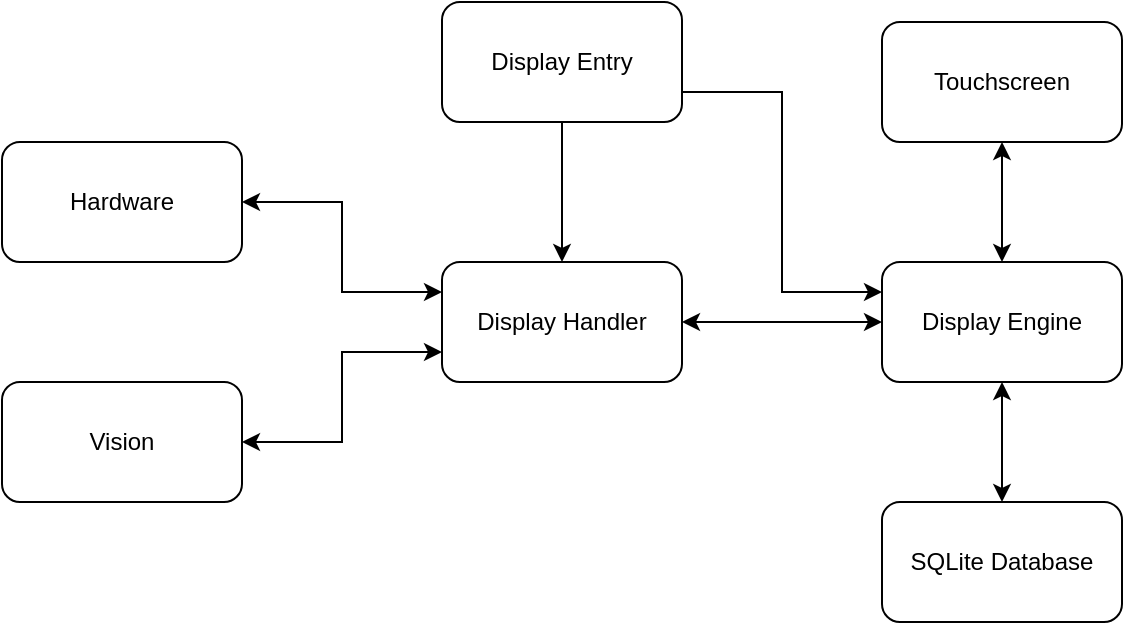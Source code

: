 <mxfile version="26.1.1">
  <diagram name="Page-1" id="tpXGgslPTCOo6HIRn37G">
    <mxGraphModel dx="1839" dy="539" grid="1" gridSize="10" guides="1" tooltips="1" connect="1" arrows="1" fold="1" page="1" pageScale="1" pageWidth="850" pageHeight="1100" math="0" shadow="0">
      <root>
        <mxCell id="0" />
        <mxCell id="1" parent="0" />
        <mxCell id="Z9ru_VuTjuzVVLZ6QAJo-6" style="edgeStyle=orthogonalEdgeStyle;rounded=0;orthogonalLoop=1;jettySize=auto;html=1;exitX=0.5;exitY=1;exitDx=0;exitDy=0;entryX=0.5;entryY=0;entryDx=0;entryDy=0;startArrow=classic;startFill=1;" edge="1" parent="1" source="Z9ru_VuTjuzVVLZ6QAJo-1" target="Z9ru_VuTjuzVVLZ6QAJo-5">
          <mxGeometry relative="1" as="geometry" />
        </mxCell>
        <mxCell id="Z9ru_VuTjuzVVLZ6QAJo-11" style="edgeStyle=orthogonalEdgeStyle;rounded=0;orthogonalLoop=1;jettySize=auto;html=1;exitX=0.5;exitY=0;exitDx=0;exitDy=0;entryX=0.5;entryY=1;entryDx=0;entryDy=0;startArrow=classic;startFill=1;" edge="1" parent="1" source="Z9ru_VuTjuzVVLZ6QAJo-1" target="Z9ru_VuTjuzVVLZ6QAJo-10">
          <mxGeometry relative="1" as="geometry" />
        </mxCell>
        <mxCell id="Z9ru_VuTjuzVVLZ6QAJo-1" value="Display Engine" style="rounded=1;whiteSpace=wrap;html=1;" vertex="1" parent="1">
          <mxGeometry x="380" y="280" width="120" height="60" as="geometry" />
        </mxCell>
        <mxCell id="Z9ru_VuTjuzVVLZ6QAJo-7" style="edgeStyle=orthogonalEdgeStyle;rounded=0;orthogonalLoop=1;jettySize=auto;html=1;exitX=1;exitY=0.5;exitDx=0;exitDy=0;entryX=0;entryY=0.5;entryDx=0;entryDy=0;startArrow=classic;startFill=1;" edge="1" parent="1" source="Z9ru_VuTjuzVVLZ6QAJo-2" target="Z9ru_VuTjuzVVLZ6QAJo-1">
          <mxGeometry relative="1" as="geometry" />
        </mxCell>
        <mxCell id="Z9ru_VuTjuzVVLZ6QAJo-2" value="Display Handler" style="rounded=1;whiteSpace=wrap;html=1;" vertex="1" parent="1">
          <mxGeometry x="160" y="280" width="120" height="60" as="geometry" />
        </mxCell>
        <mxCell id="Z9ru_VuTjuzVVLZ6QAJo-8" style="edgeStyle=orthogonalEdgeStyle;rounded=0;orthogonalLoop=1;jettySize=auto;html=1;exitX=1;exitY=0.5;exitDx=0;exitDy=0;entryX=0;entryY=0.25;entryDx=0;entryDy=0;startArrow=classic;startFill=1;" edge="1" parent="1" source="Z9ru_VuTjuzVVLZ6QAJo-3" target="Z9ru_VuTjuzVVLZ6QAJo-2">
          <mxGeometry relative="1" as="geometry" />
        </mxCell>
        <mxCell id="Z9ru_VuTjuzVVLZ6QAJo-3" value="Hardware" style="rounded=1;whiteSpace=wrap;html=1;" vertex="1" parent="1">
          <mxGeometry x="-60" y="220" width="120" height="60" as="geometry" />
        </mxCell>
        <mxCell id="Z9ru_VuTjuzVVLZ6QAJo-9" style="edgeStyle=orthogonalEdgeStyle;rounded=0;orthogonalLoop=1;jettySize=auto;html=1;exitX=1;exitY=0.5;exitDx=0;exitDy=0;entryX=0;entryY=0.75;entryDx=0;entryDy=0;startArrow=classic;startFill=1;" edge="1" parent="1" source="Z9ru_VuTjuzVVLZ6QAJo-4" target="Z9ru_VuTjuzVVLZ6QAJo-2">
          <mxGeometry relative="1" as="geometry" />
        </mxCell>
        <mxCell id="Z9ru_VuTjuzVVLZ6QAJo-4" value="Vision" style="rounded=1;whiteSpace=wrap;html=1;" vertex="1" parent="1">
          <mxGeometry x="-60" y="340" width="120" height="60" as="geometry" />
        </mxCell>
        <mxCell id="Z9ru_VuTjuzVVLZ6QAJo-5" value="SQLite Database" style="rounded=1;whiteSpace=wrap;html=1;" vertex="1" parent="1">
          <mxGeometry x="380" y="400" width="120" height="60" as="geometry" />
        </mxCell>
        <mxCell id="Z9ru_VuTjuzVVLZ6QAJo-10" value="Touchscreen" style="rounded=1;whiteSpace=wrap;html=1;" vertex="1" parent="1">
          <mxGeometry x="380" y="160" width="120" height="60" as="geometry" />
        </mxCell>
        <mxCell id="Z9ru_VuTjuzVVLZ6QAJo-13" style="edgeStyle=orthogonalEdgeStyle;rounded=0;orthogonalLoop=1;jettySize=auto;html=1;exitX=0.5;exitY=1;exitDx=0;exitDy=0;entryX=0.5;entryY=0;entryDx=0;entryDy=0;" edge="1" parent="1" source="Z9ru_VuTjuzVVLZ6QAJo-12" target="Z9ru_VuTjuzVVLZ6QAJo-2">
          <mxGeometry relative="1" as="geometry" />
        </mxCell>
        <mxCell id="Z9ru_VuTjuzVVLZ6QAJo-14" style="edgeStyle=orthogonalEdgeStyle;rounded=0;orthogonalLoop=1;jettySize=auto;html=1;exitX=1;exitY=0.75;exitDx=0;exitDy=0;entryX=0;entryY=0.25;entryDx=0;entryDy=0;" edge="1" parent="1" source="Z9ru_VuTjuzVVLZ6QAJo-12" target="Z9ru_VuTjuzVVLZ6QAJo-1">
          <mxGeometry relative="1" as="geometry" />
        </mxCell>
        <mxCell id="Z9ru_VuTjuzVVLZ6QAJo-12" value="Display Entry" style="rounded=1;whiteSpace=wrap;html=1;" vertex="1" parent="1">
          <mxGeometry x="160" y="150" width="120" height="60" as="geometry" />
        </mxCell>
      </root>
    </mxGraphModel>
  </diagram>
</mxfile>
